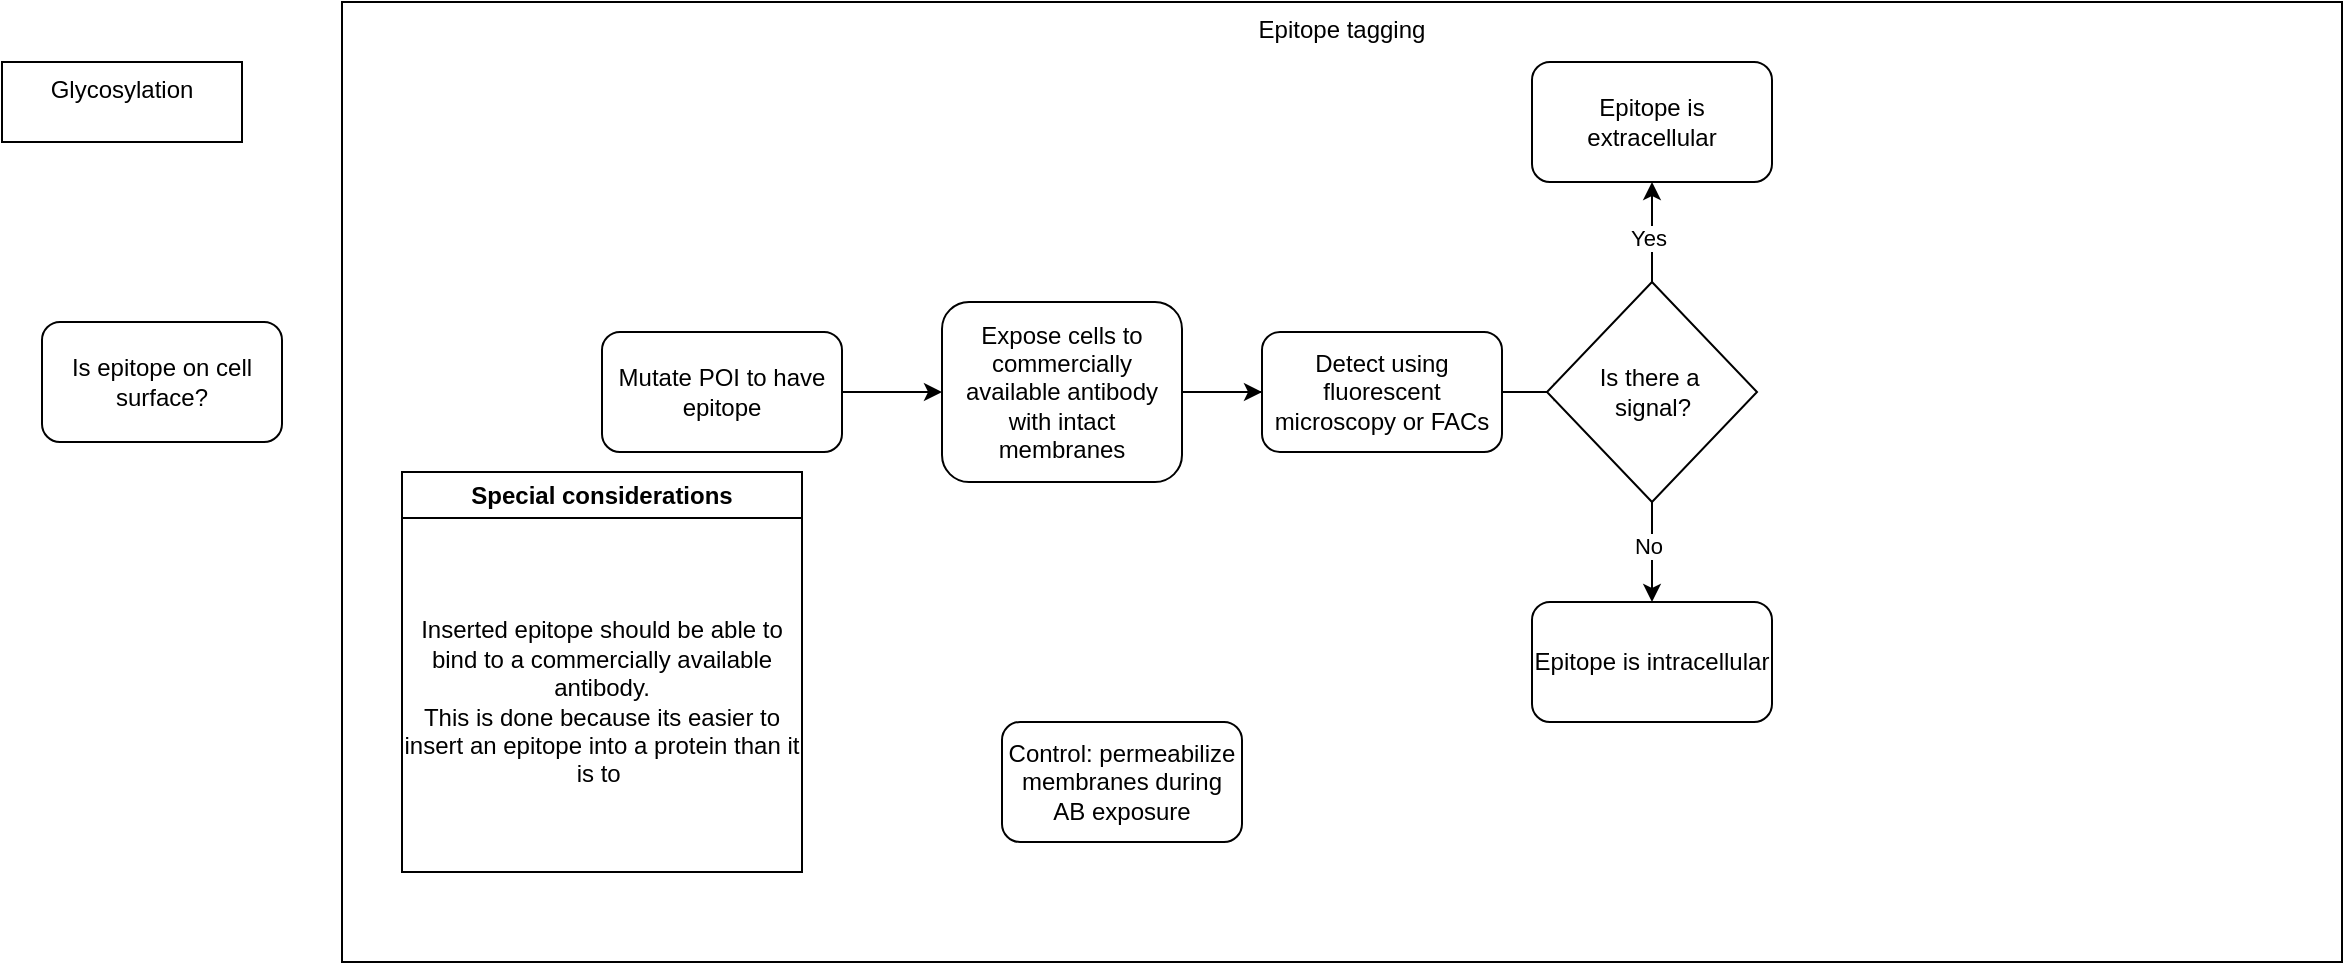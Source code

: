<mxfile version="22.1.20" type="github">
  <diagram name="Page-1" id="M_L0OaCK6lkP_OPm3K-d">
    <mxGraphModel dx="995" dy="1773" grid="1" gridSize="10" guides="1" tooltips="1" connect="1" arrows="1" fold="1" page="1" pageScale="1" pageWidth="850" pageHeight="1100" background="none" math="0" shadow="0">
      <root>
        <mxCell id="0" />
        <mxCell id="1" parent="0" />
        <mxCell id="s_cjWv7X9Yk0BwZ2r4dS-1" value="Is epitope on cell surface?" style="rounded=1;whiteSpace=wrap;html=1;" vertex="1" parent="1">
          <mxGeometry x="120" y="120" width="120" height="60" as="geometry" />
        </mxCell>
        <mxCell id="s_cjWv7X9Yk0BwZ2r4dS-60" value="" style="group;rounded=0;sketch=1;curveFitting=1;jiggle=2;" vertex="1" connectable="0" parent="1">
          <mxGeometry x="270" y="-40" width="1000" height="480" as="geometry" />
        </mxCell>
        <mxCell id="s_cjWv7X9Yk0BwZ2r4dS-23" value="Epitope tagging" style="rounded=0;whiteSpace=wrap;html=1;container=1;verticalAlign=top;" vertex="1" parent="s_cjWv7X9Yk0BwZ2r4dS-60">
          <mxGeometry width="1000" height="480" as="geometry">
            <mxRectangle width="120" height="40" as="alternateBounds" />
          </mxGeometry>
        </mxCell>
        <mxCell id="s_cjWv7X9Yk0BwZ2r4dS-26" value="Special considerations" style="swimlane;whiteSpace=wrap;html=1;" vertex="1" parent="s_cjWv7X9Yk0BwZ2r4dS-23">
          <mxGeometry x="30" y="235" width="200" height="200" as="geometry" />
        </mxCell>
        <mxCell id="s_cjWv7X9Yk0BwZ2r4dS-37" value="Inserted epitope should be able to bind to a commercially available antibody.&lt;br&gt;This is done because its easier to insert an epitope into a protein than it is to&amp;nbsp;" style="text;html=1;strokeColor=none;fillColor=none;align=center;verticalAlign=middle;whiteSpace=wrap;rounded=0;" vertex="1" parent="s_cjWv7X9Yk0BwZ2r4dS-26">
          <mxGeometry y="30" width="200" height="170" as="geometry" />
        </mxCell>
        <mxCell id="s_cjWv7X9Yk0BwZ2r4dS-97" value="Epitope is intracellular" style="rounded=1;whiteSpace=wrap;html=1;" vertex="1" parent="s_cjWv7X9Yk0BwZ2r4dS-23">
          <mxGeometry x="595" y="300" width="120" height="60" as="geometry" />
        </mxCell>
        <mxCell id="s_cjWv7X9Yk0BwZ2r4dS-48" style="edgeStyle=orthogonalEdgeStyle;rounded=0;orthogonalLoop=1;jettySize=auto;html=1;exitX=1;exitY=0.5;exitDx=0;exitDy=0;" edge="1" parent="s_cjWv7X9Yk0BwZ2r4dS-23" source="s_cjWv7X9Yk0BwZ2r4dS-38">
          <mxGeometry relative="1" as="geometry">
            <mxPoint x="615" y="195" as="targetPoint" />
          </mxGeometry>
        </mxCell>
        <mxCell id="s_cjWv7X9Yk0BwZ2r4dS-38" value="Expose cells to commercially available antibody with intact membranes" style="rounded=1;whiteSpace=wrap;html=1;" vertex="1" parent="s_cjWv7X9Yk0BwZ2r4dS-23">
          <mxGeometry x="300" y="150" width="120" height="90" as="geometry" />
        </mxCell>
        <mxCell id="s_cjWv7X9Yk0BwZ2r4dS-50" value="" style="edgeStyle=orthogonalEdgeStyle;rounded=0;orthogonalLoop=1;jettySize=auto;html=1;" edge="1" parent="s_cjWv7X9Yk0BwZ2r4dS-23" source="s_cjWv7X9Yk0BwZ2r4dS-104">
          <mxGeometry relative="1" as="geometry">
            <mxPoint x="615" y="195" as="targetPoint" />
          </mxGeometry>
        </mxCell>
        <mxCell id="s_cjWv7X9Yk0BwZ2r4dS-102" value="Control: permeabilize membranes during AB exposure" style="rounded=1;whiteSpace=wrap;html=1;" vertex="1" parent="s_cjWv7X9Yk0BwZ2r4dS-23">
          <mxGeometry x="330" y="360" width="120" height="60" as="geometry" />
        </mxCell>
        <mxCell id="s_cjWv7X9Yk0BwZ2r4dS-96" value="Epitope is extracellular" style="rounded=1;whiteSpace=wrap;html=1;" vertex="1" parent="s_cjWv7X9Yk0BwZ2r4dS-60">
          <mxGeometry x="595" y="30" width="120" height="60" as="geometry" />
        </mxCell>
        <mxCell id="s_cjWv7X9Yk0BwZ2r4dS-98" style="edgeStyle=orthogonalEdgeStyle;rounded=0;orthogonalLoop=1;jettySize=auto;html=1;exitX=0.5;exitY=0;exitDx=0;exitDy=0;" edge="1" parent="s_cjWv7X9Yk0BwZ2r4dS-60" source="s_cjWv7X9Yk0BwZ2r4dS-95" target="s_cjWv7X9Yk0BwZ2r4dS-96">
          <mxGeometry relative="1" as="geometry" />
        </mxCell>
        <mxCell id="s_cjWv7X9Yk0BwZ2r4dS-100" value="Yes" style="edgeLabel;html=1;align=center;verticalAlign=middle;resizable=0;points=[];" vertex="1" connectable="0" parent="s_cjWv7X9Yk0BwZ2r4dS-98">
          <mxGeometry x="-0.11" y="2" relative="1" as="geometry">
            <mxPoint as="offset" />
          </mxGeometry>
        </mxCell>
        <mxCell id="s_cjWv7X9Yk0BwZ2r4dS-36" value="Mutate POI to have epitope" style="rounded=1;whiteSpace=wrap;html=1;" vertex="1" parent="s_cjWv7X9Yk0BwZ2r4dS-60">
          <mxGeometry x="130" y="165" width="120" height="60" as="geometry" />
        </mxCell>
        <mxCell id="s_cjWv7X9Yk0BwZ2r4dS-39" style="edgeStyle=orthogonalEdgeStyle;rounded=0;orthogonalLoop=1;jettySize=auto;html=1;exitX=1;exitY=0.5;exitDx=0;exitDy=0;" edge="1" parent="s_cjWv7X9Yk0BwZ2r4dS-60" source="s_cjWv7X9Yk0BwZ2r4dS-36" target="s_cjWv7X9Yk0BwZ2r4dS-38">
          <mxGeometry relative="1" as="geometry" />
        </mxCell>
        <mxCell id="s_cjWv7X9Yk0BwZ2r4dS-95" value="Is there a&amp;nbsp;&lt;br&gt;signal?" style="rhombus;whiteSpace=wrap;html=1;" vertex="1" parent="s_cjWv7X9Yk0BwZ2r4dS-60">
          <mxGeometry x="602.5" y="140" width="105" height="110" as="geometry" />
        </mxCell>
        <mxCell id="s_cjWv7X9Yk0BwZ2r4dS-99" style="edgeStyle=orthogonalEdgeStyle;rounded=0;orthogonalLoop=1;jettySize=auto;html=1;exitX=0.5;exitY=1;exitDx=0;exitDy=0;" edge="1" parent="s_cjWv7X9Yk0BwZ2r4dS-60" source="s_cjWv7X9Yk0BwZ2r4dS-95" target="s_cjWv7X9Yk0BwZ2r4dS-97">
          <mxGeometry relative="1" as="geometry" />
        </mxCell>
        <mxCell id="s_cjWv7X9Yk0BwZ2r4dS-101" value="No" style="edgeLabel;html=1;align=center;verticalAlign=middle;resizable=0;points=[];" vertex="1" connectable="0" parent="s_cjWv7X9Yk0BwZ2r4dS-99">
          <mxGeometry x="-0.14" y="-2" relative="1" as="geometry">
            <mxPoint as="offset" />
          </mxGeometry>
        </mxCell>
        <mxCell id="s_cjWv7X9Yk0BwZ2r4dS-104" value="Detect using fluorescent microscopy or FACs" style="rounded=1;whiteSpace=wrap;html=1;" vertex="1" parent="s_cjWv7X9Yk0BwZ2r4dS-60">
          <mxGeometry x="460" y="165" width="120" height="60" as="geometry" />
        </mxCell>
        <mxCell id="s_cjWv7X9Yk0BwZ2r4dS-103" value="" style="edgeStyle=orthogonalEdgeStyle;rounded=0;orthogonalLoop=1;jettySize=auto;html=1;" edge="1" parent="s_cjWv7X9Yk0BwZ2r4dS-60" source="s_cjWv7X9Yk0BwZ2r4dS-38" target="s_cjWv7X9Yk0BwZ2r4dS-104">
          <mxGeometry relative="1" as="geometry">
            <mxPoint x="720" y="155" as="sourcePoint" />
            <mxPoint x="885" y="155" as="targetPoint" />
          </mxGeometry>
        </mxCell>
        <mxCell id="s_cjWv7X9Yk0BwZ2r4dS-3" value="Glycosylation" style="rounded=0;whiteSpace=wrap;html=1;container=1;verticalAlign=top;" vertex="1" collapsed="1" parent="1">
          <mxGeometry x="100" y="-10" width="120" height="40" as="geometry">
            <mxRectangle x="320" y="120" width="760" height="480" as="alternateBounds" />
          </mxGeometry>
        </mxCell>
        <mxCell id="s_cjWv7X9Yk0BwZ2r4dS-13" style="edgeStyle=orthogonalEdgeStyle;rounded=0;orthogonalLoop=1;jettySize=auto;html=1;exitX=1;exitY=0.5;exitDx=0;exitDy=0;" edge="1" parent="s_cjWv7X9Yk0BwZ2r4dS-3" source="s_cjWv7X9Yk0BwZ2r4dS-5" target="s_cjWv7X9Yk0BwZ2r4dS-12">
          <mxGeometry relative="1" as="geometry" />
        </mxCell>
        <mxCell id="s_cjWv7X9Yk0BwZ2r4dS-5" value="Mutagenize potential glycosylation sites" style="rounded=1;whiteSpace=wrap;html=1;" vertex="1" parent="s_cjWv7X9Yk0BwZ2r4dS-3">
          <mxGeometry x="160" y="110" width="120" height="60" as="geometry" />
        </mxCell>
        <mxCell id="s_cjWv7X9Yk0BwZ2r4dS-10" value="Vertical Container" style="swimlane;whiteSpace=wrap;html=1;" vertex="1" parent="s_cjWv7X9Yk0BwZ2r4dS-3">
          <mxGeometry x="30" y="240" width="200" height="200" as="geometry" />
        </mxCell>
        <mxCell id="s_cjWv7X9Yk0BwZ2r4dS-11" value="Glycosylation only occurs on extracellular domains.&lt;br&gt;&lt;br&gt;" style="text;html=1;strokeColor=none;fillColor=none;align=center;verticalAlign=top;whiteSpace=wrap;rounded=0;" vertex="1" parent="s_cjWv7X9Yk0BwZ2r4dS-10">
          <mxGeometry y="30" width="200" height="170" as="geometry" />
        </mxCell>
        <mxCell id="s_cjWv7X9Yk0BwZ2r4dS-16" style="edgeStyle=orthogonalEdgeStyle;rounded=0;orthogonalLoop=1;jettySize=auto;html=1;exitX=1;exitY=0.5;exitDx=0;exitDy=0;" edge="1" parent="s_cjWv7X9Yk0BwZ2r4dS-3" source="s_cjWv7X9Yk0BwZ2r4dS-12" target="s_cjWv7X9Yk0BwZ2r4dS-15">
          <mxGeometry relative="1" as="geometry" />
        </mxCell>
        <mxCell id="s_cjWv7X9Yk0BwZ2r4dS-21" value="Glycosylation band present" style="edgeLabel;html=1;align=center;verticalAlign=middle;resizable=0;points=[];" vertex="1" connectable="0" parent="s_cjWv7X9Yk0BwZ2r4dS-16">
          <mxGeometry x="0.696" relative="1" as="geometry">
            <mxPoint as="offset" />
          </mxGeometry>
        </mxCell>
        <mxCell id="s_cjWv7X9Yk0BwZ2r4dS-17" style="edgeStyle=orthogonalEdgeStyle;rounded=0;orthogonalLoop=1;jettySize=auto;html=1;exitX=1;exitY=0.5;exitDx=0;exitDy=0;" edge="1" parent="s_cjWv7X9Yk0BwZ2r4dS-3" source="s_cjWv7X9Yk0BwZ2r4dS-12" target="s_cjWv7X9Yk0BwZ2r4dS-14">
          <mxGeometry relative="1" as="geometry" />
        </mxCell>
        <mxCell id="s_cjWv7X9Yk0BwZ2r4dS-20" value="Glycosylation band absent" style="edgeLabel;html=1;align=center;verticalAlign=middle;resizable=0;points=[];" vertex="1" connectable="0" parent="s_cjWv7X9Yk0BwZ2r4dS-17">
          <mxGeometry x="0.711" y="-2" relative="1" as="geometry">
            <mxPoint as="offset" />
          </mxGeometry>
        </mxCell>
        <mxCell id="s_cjWv7X9Yk0BwZ2r4dS-12" value="Western blot" style="rounded=1;whiteSpace=wrap;html=1;" vertex="1" parent="s_cjWv7X9Yk0BwZ2r4dS-3">
          <mxGeometry x="320" y="110" width="120" height="60" as="geometry" />
        </mxCell>
        <mxCell id="s_cjWv7X9Yk0BwZ2r4dS-14" value="Site is glycosylation site" style="rounded=1;whiteSpace=wrap;html=1;" vertex="1" parent="s_cjWv7X9Yk0BwZ2r4dS-3">
          <mxGeometry x="460" y="10" width="120" height="60" as="geometry" />
        </mxCell>
        <mxCell id="s_cjWv7X9Yk0BwZ2r4dS-15" value="Site is not glycosylation site" style="rounded=1;whiteSpace=wrap;html=1;" vertex="1" parent="s_cjWv7X9Yk0BwZ2r4dS-3">
          <mxGeometry x="460" y="210" width="120" height="60" as="geometry" />
        </mxCell>
      </root>
    </mxGraphModel>
  </diagram>
</mxfile>
